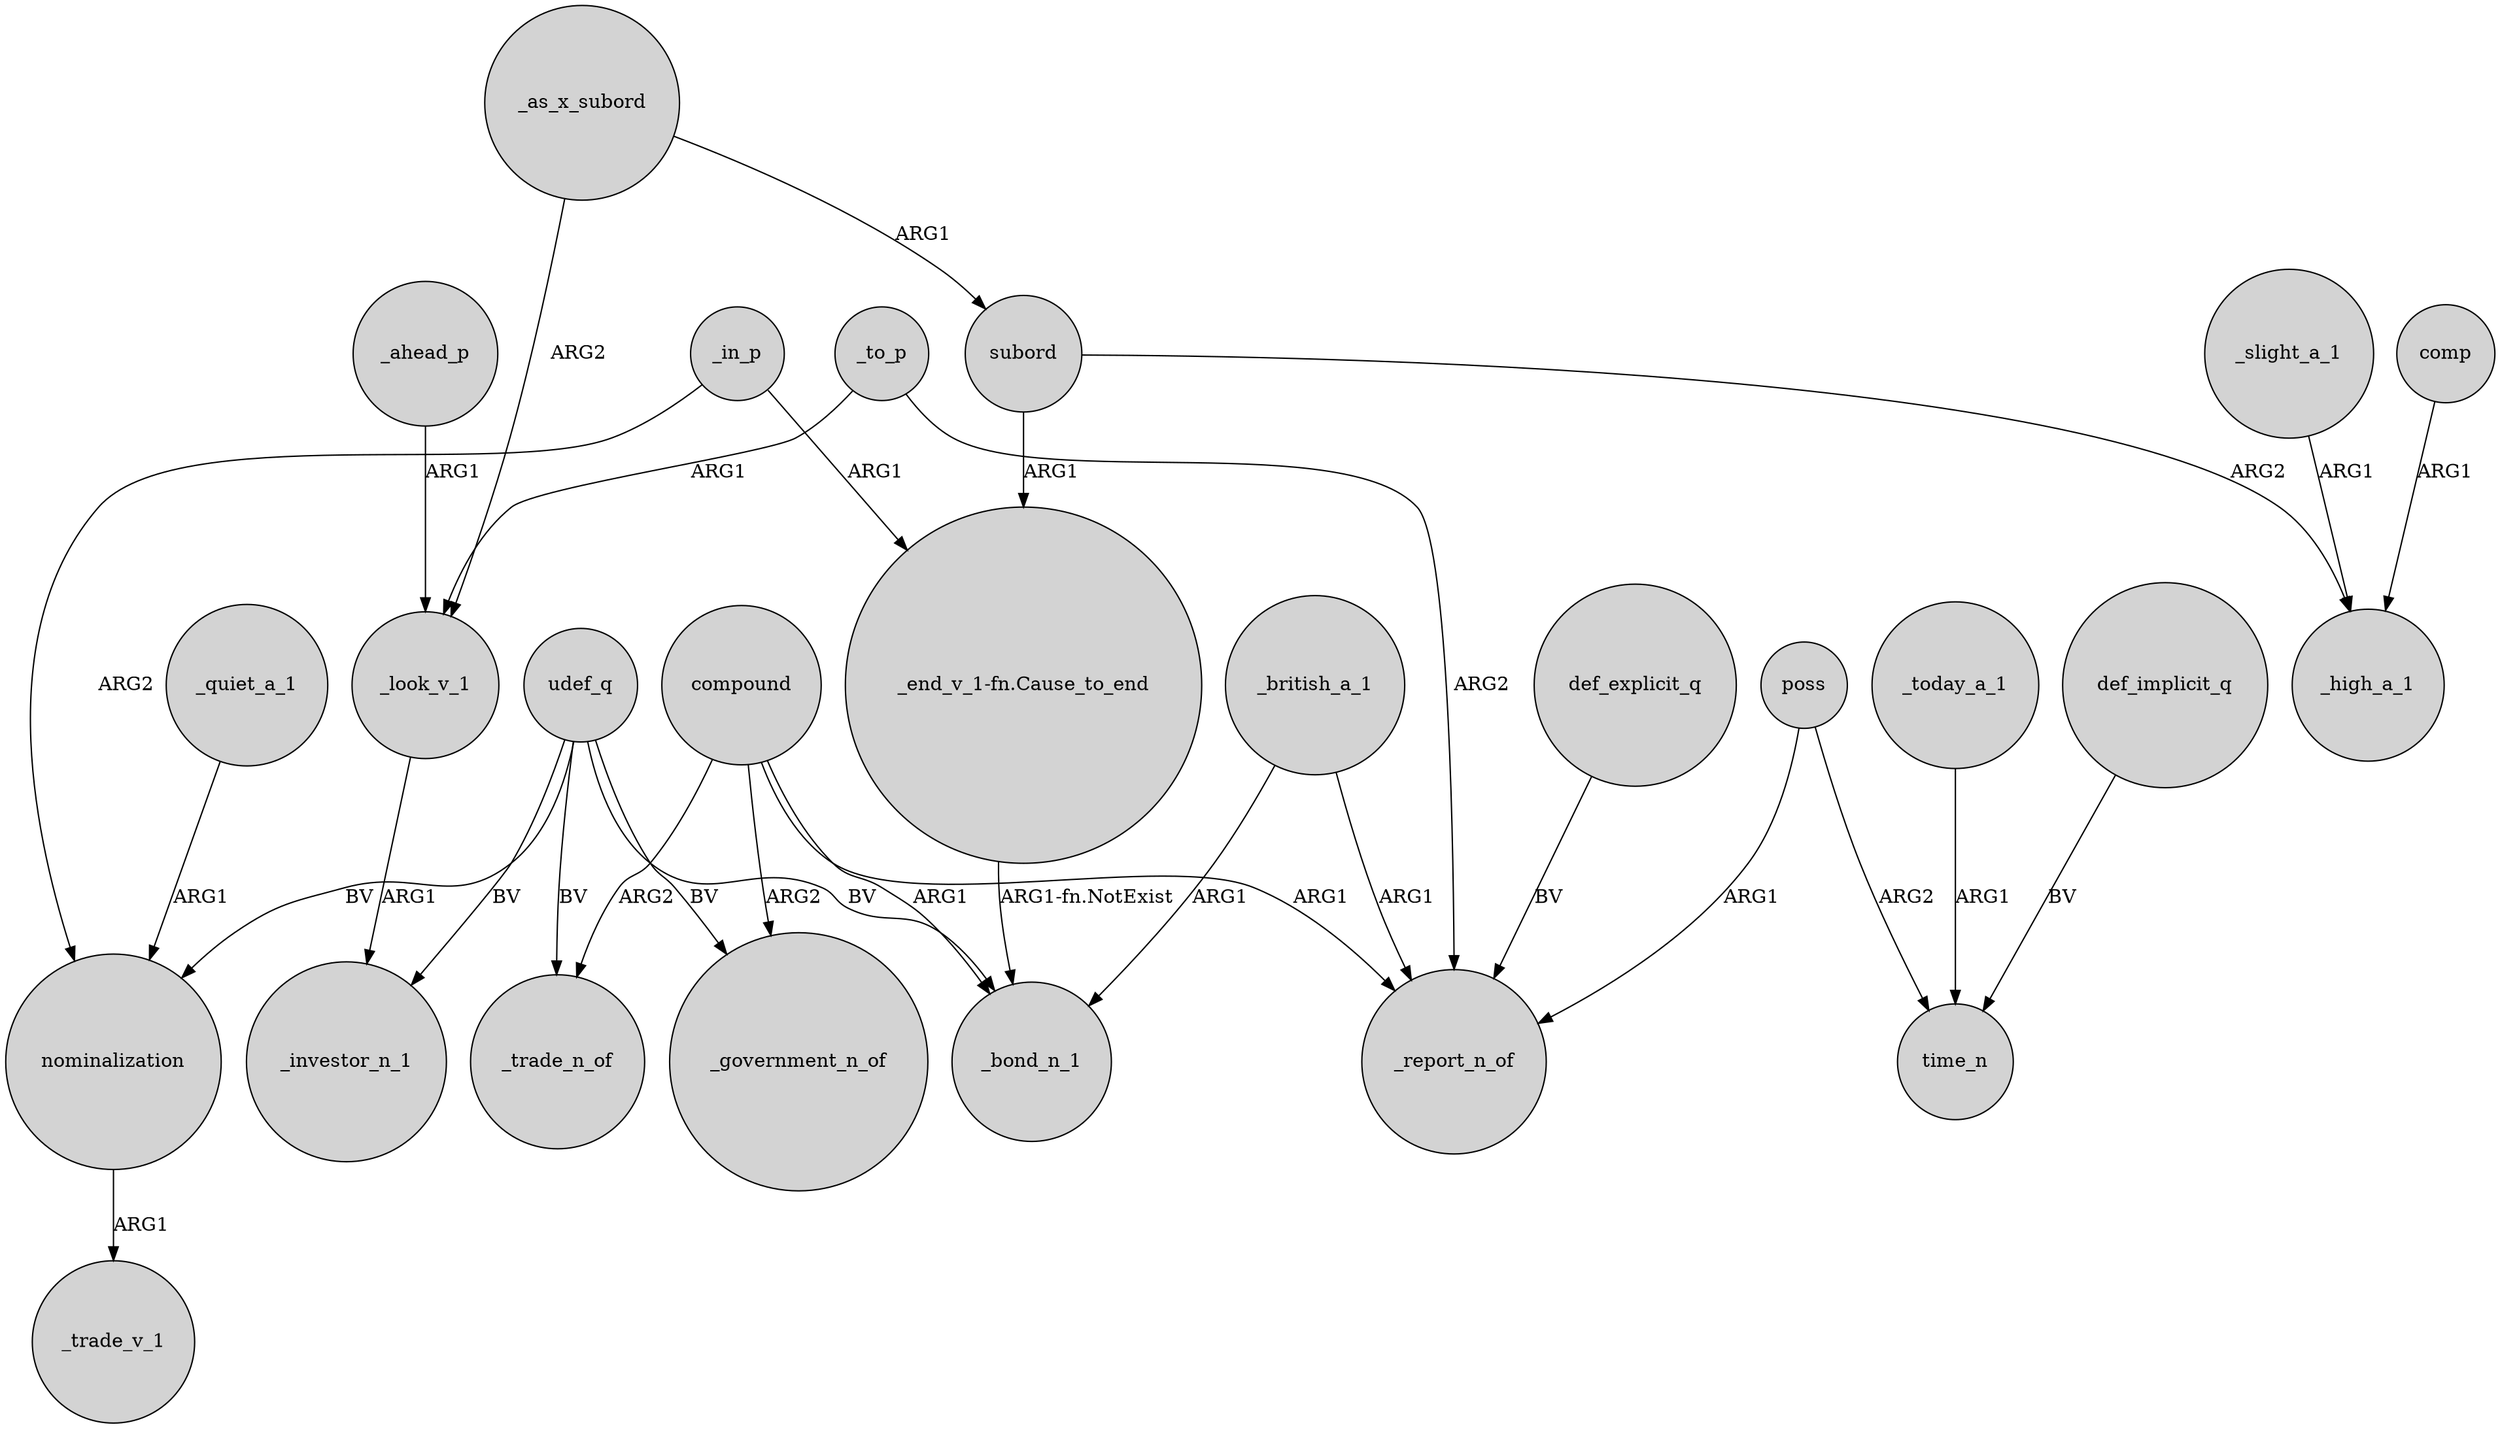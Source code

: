 digraph {
	node [shape=circle style=filled]
	_as_x_subord -> subord [label=ARG1]
	_look_v_1 -> _investor_n_1 [label=ARG1]
	udef_q -> _trade_n_of [label=BV]
	compound -> _report_n_of [label=ARG1]
	_british_a_1 -> _bond_n_1 [label=ARG1]
	_quiet_a_1 -> nominalization [label=ARG1]
	_today_a_1 -> time_n [label=ARG1]
	_ahead_p -> _look_v_1 [label=ARG1]
	udef_q -> _investor_n_1 [label=BV]
	compound -> _government_n_of [label=ARG2]
	udef_q -> _government_n_of [label=BV]
	poss -> _report_n_of [label=ARG1]
	_british_a_1 -> _report_n_of [label=ARG1]
	"_end_v_1-fn.Cause_to_end" -> _bond_n_1 [label="ARG1-fn.NotExist"]
	compound -> _bond_n_1 [label=ARG1]
	poss -> time_n [label=ARG2]
	comp -> _high_a_1 [label=ARG1]
	nominalization -> _trade_v_1 [label=ARG1]
	_in_p -> "_end_v_1-fn.Cause_to_end" [label=ARG1]
	_slight_a_1 -> _high_a_1 [label=ARG1]
	subord -> "_end_v_1-fn.Cause_to_end" [label=ARG1]
	udef_q -> _bond_n_1 [label=BV]
	subord -> _high_a_1 [label=ARG2]
	_to_p -> _report_n_of [label=ARG2]
	_as_x_subord -> _look_v_1 [label=ARG2]
	compound -> _trade_n_of [label=ARG2]
	udef_q -> nominalization [label=BV]
	_to_p -> _look_v_1 [label=ARG1]
	_in_p -> nominalization [label=ARG2]
	def_explicit_q -> _report_n_of [label=BV]
	def_implicit_q -> time_n [label=BV]
}
